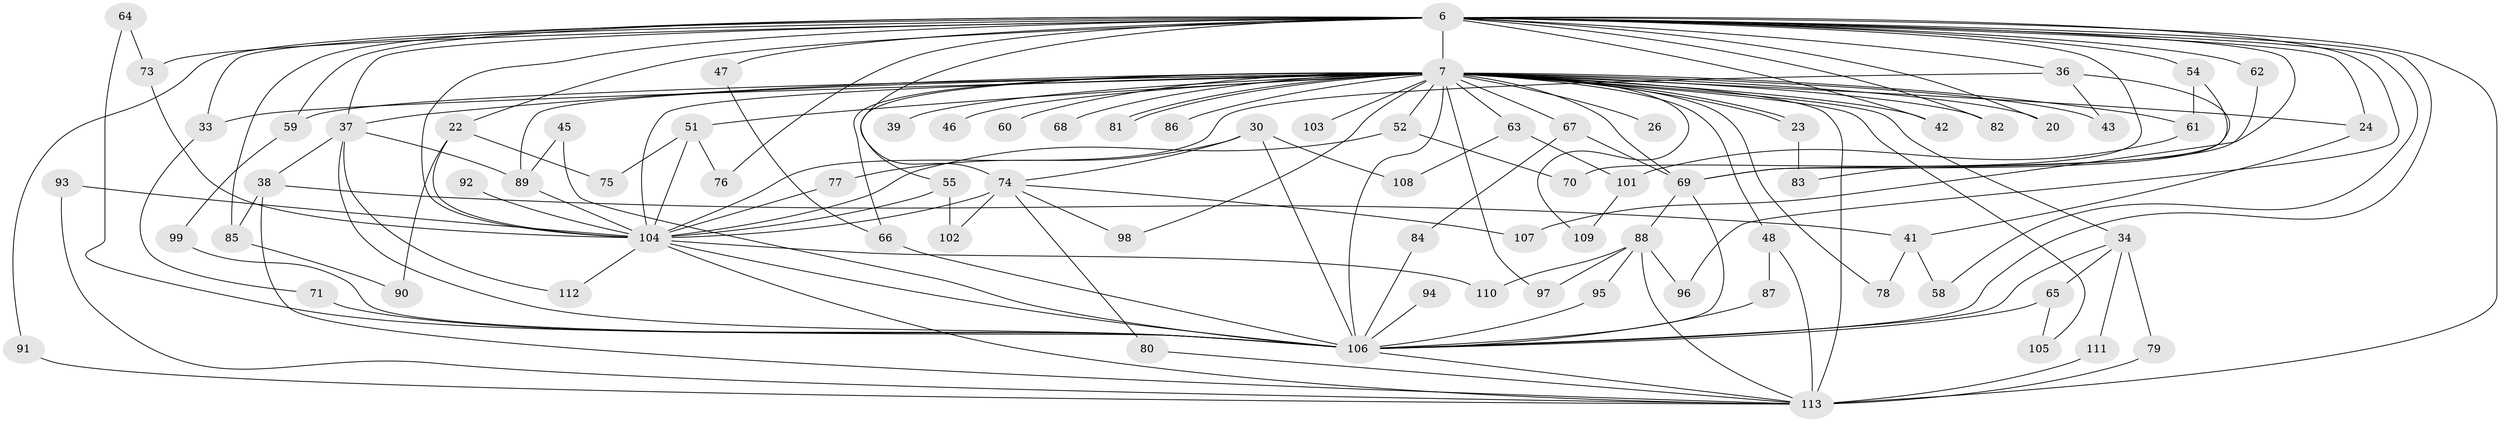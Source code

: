 // original degree distribution, {18: 0.017699115044247787, 20: 0.008849557522123894, 25: 0.017699115044247787, 22: 0.008849557522123894, 23: 0.008849557522123894, 34: 0.008849557522123894, 19: 0.017699115044247787, 4: 0.09734513274336283, 3: 0.168141592920354, 7: 0.008849557522123894, 9: 0.008849557522123894, 6: 0.017699115044247787, 5: 0.035398230088495575, 2: 0.5752212389380531}
// Generated by graph-tools (version 1.1) at 2025/47/03/04/25 21:47:36]
// undirected, 79 vertices, 150 edges
graph export_dot {
graph [start="1"]
  node [color=gray90,style=filled];
  6;
  7 [super="+3+5"];
  20;
  22;
  23;
  24;
  26;
  30;
  33;
  34 [super="+19"];
  36;
  37 [super="+25+32"];
  38 [super="+21"];
  39;
  41;
  42;
  43;
  45;
  46;
  47;
  48 [super="+35"];
  51;
  52;
  54 [super="+49"];
  55;
  58;
  59 [super="+15"];
  60;
  61;
  62;
  63;
  64;
  65 [super="+53"];
  66 [super="+12"];
  67;
  68;
  69 [super="+56"];
  70;
  71;
  73 [super="+11"];
  74 [super="+16+44"];
  75;
  76;
  77;
  78;
  79;
  80;
  81;
  82 [super="+13"];
  83;
  84;
  85;
  86;
  87;
  88;
  89 [super="+17+57"];
  90;
  91;
  92;
  93;
  94;
  95;
  96;
  97;
  98;
  99;
  101;
  102;
  103;
  104 [super="+100"];
  105;
  106 [super="+9"];
  107;
  108;
  109;
  110;
  111 [super="+72"];
  112;
  113 [super="+50"];
  6 -- 7 [weight=4];
  6 -- 20;
  6 -- 22;
  6 -- 24;
  6 -- 33;
  6 -- 36;
  6 -- 42;
  6 -- 47;
  6 -- 54 [weight=3];
  6 -- 58;
  6 -- 59 [weight=2];
  6 -- 62;
  6 -- 70;
  6 -- 73 [weight=2];
  6 -- 76;
  6 -- 85;
  6 -- 91;
  6 -- 96;
  6 -- 107;
  6 -- 82;
  6 -- 74;
  6 -- 104 [weight=2];
  6 -- 113;
  6 -- 106 [weight=2];
  6 -- 37;
  7 -- 23;
  7 -- 23;
  7 -- 24;
  7 -- 26 [weight=2];
  7 -- 34 [weight=2];
  7 -- 51;
  7 -- 68 [weight=2];
  7 -- 69 [weight=5];
  7 -- 78;
  7 -- 81;
  7 -- 81;
  7 -- 86 [weight=2];
  7 -- 67;
  7 -- 33;
  7 -- 98;
  7 -- 103 [weight=2];
  7 -- 104 [weight=10];
  7 -- 105;
  7 -- 109;
  7 -- 46 [weight=2];
  7 -- 60 [weight=2];
  7 -- 61;
  7 -- 63 [weight=2];
  7 -- 66;
  7 -- 59;
  7 -- 48;
  7 -- 20;
  7 -- 82 [weight=2];
  7 -- 97;
  7 -- 37 [weight=2];
  7 -- 39 [weight=2];
  7 -- 42;
  7 -- 43;
  7 -- 106 [weight=9];
  7 -- 113 [weight=6];
  7 -- 52;
  7 -- 55;
  7 -- 89 [weight=3];
  22 -- 75;
  22 -- 90;
  22 -- 104;
  23 -- 83;
  24 -- 41;
  30 -- 77;
  30 -- 108;
  30 -- 74;
  30 -- 106;
  33 -- 71;
  34 -- 65;
  34 -- 79;
  34 -- 111;
  34 -- 106;
  36 -- 43;
  36 -- 83;
  36 -- 104;
  37 -- 106;
  37 -- 112;
  37 -- 38;
  37 -- 89;
  38 -- 85;
  38 -- 41;
  38 -- 113 [weight=2];
  41 -- 58;
  41 -- 78;
  45 -- 89;
  45 -- 106;
  47 -- 66;
  48 -- 87;
  48 -- 113 [weight=2];
  51 -- 75;
  51 -- 76;
  51 -- 104;
  52 -- 70;
  52 -- 104;
  54 -- 61;
  54 -- 69;
  55 -- 102;
  55 -- 104;
  59 -- 99;
  61 -- 101;
  62 -- 69;
  63 -- 101;
  63 -- 108;
  64 -- 73;
  64 -- 106;
  65 -- 105;
  65 -- 106 [weight=2];
  66 -- 106 [weight=2];
  67 -- 84;
  67 -- 69;
  69 -- 88;
  69 -- 106 [weight=2];
  71 -- 106;
  73 -- 104;
  74 -- 98;
  74 -- 102;
  74 -- 107;
  74 -- 80;
  74 -- 104 [weight=3];
  77 -- 104;
  79 -- 113;
  80 -- 113;
  84 -- 106;
  85 -- 90;
  87 -- 106;
  88 -- 95;
  88 -- 96;
  88 -- 97;
  88 -- 110;
  88 -- 113;
  89 -- 104 [weight=2];
  91 -- 113;
  92 -- 104 [weight=2];
  93 -- 104;
  93 -- 113;
  94 -- 106 [weight=2];
  95 -- 106;
  99 -- 106;
  101 -- 109;
  104 -- 110;
  104 -- 112;
  104 -- 113 [weight=2];
  104 -- 106 [weight=4];
  106 -- 113 [weight=2];
  111 -- 113 [weight=2];
}
